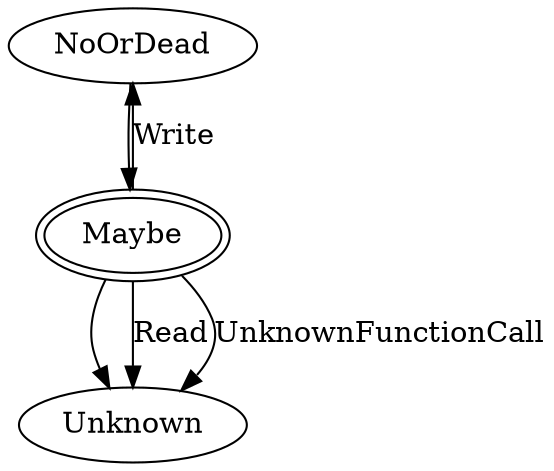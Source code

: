 #
# This file is distributed under the MIT License. See LICENSE.md for details.
#

digraph DeadRegisterArgumentsOfFunction {
  NoOrDead;
  Maybe [peripheries=2];
  Unknown;

  # Lattice
  NoOrDead->Maybe;
  Maybe->Unknown;

  # Transfer functions
  Maybe->NoOrDead [label="Write"];
  Maybe->Unknown [label="Read"];
  Maybe->Unknown [label="UnknownFunctionCall"];
}
